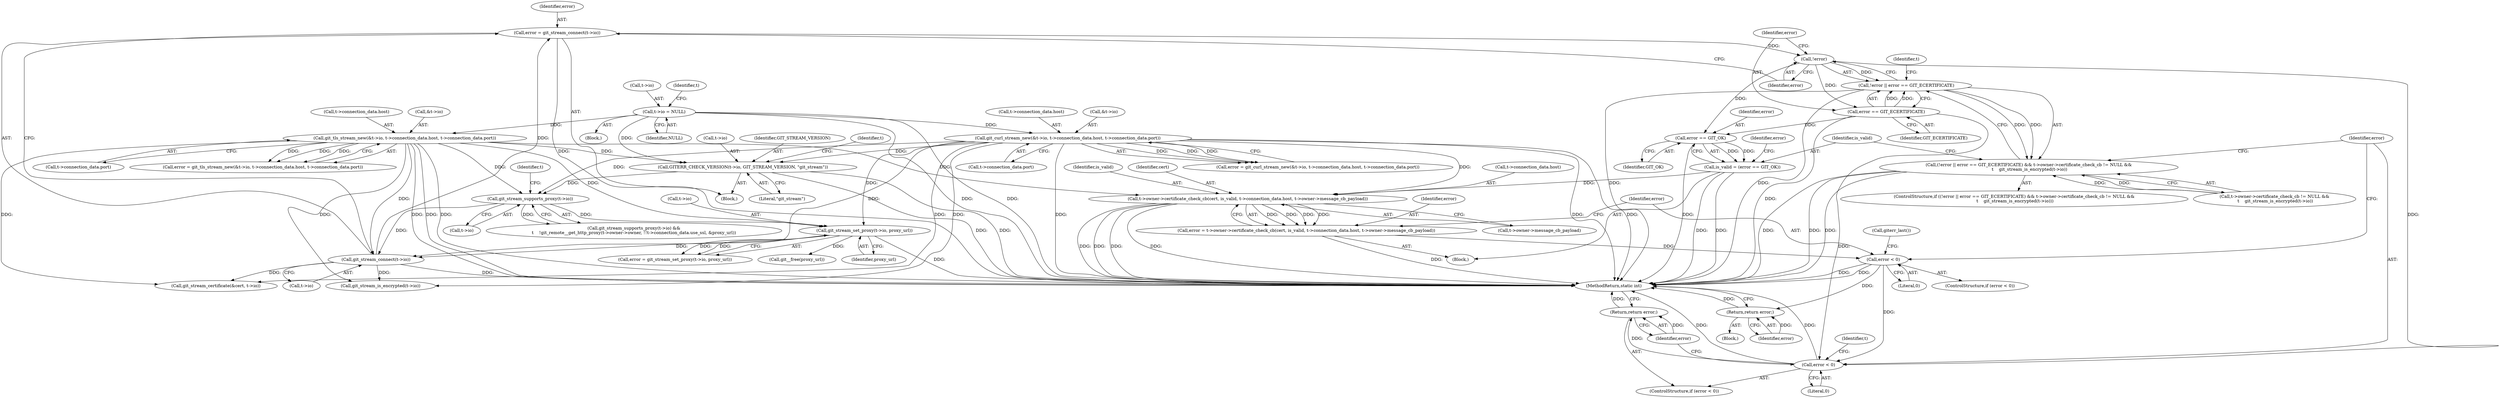 digraph "0_libgit2_b5c6a1b407b7f8b952bded2789593b68b1876211@API" {
"1000237" [label="(Call,error = git_stream_connect(t->io))"];
"1000239" [label="(Call,git_stream_connect(t->io))"];
"1000224" [label="(Call,git_stream_set_proxy(t->io, proxy_url))"];
"1000153" [label="(Call,git_tls_stream_new(&t->io, t->connection_data.host, t->connection_data.port))"];
"1000134" [label="(Call,t->io = NULL)"];
"1000172" [label="(Call,git_curl_stream_new(&t->io, t->connection_data.host, t->connection_data.port))"];
"1000201" [label="(Call,git_stream_supports_proxy(t->io))"];
"1000193" [label="(Call,GITERR_CHECK_VERSION(t->io, GIT_STREAM_VERSION, \"git_stream\"))"];
"1000246" [label="(Call,!error)"];
"1000245" [label="(Call,!error || error == GIT_ECERTIFICATE)"];
"1000244" [label="(Call,(!error || error == GIT_ECERTIFICATE) && t->owner->certificate_check_cb != NULL &&\n \t    git_stream_is_encrypted(t->io))"];
"1000248" [label="(Call,error == GIT_ECERTIFICATE)"];
"1000268" [label="(Call,error == GIT_OK)"];
"1000266" [label="(Call,is_valid = (error == GIT_OK))"];
"1000287" [label="(Call,t->owner->certificate_check_cb(cert, is_valid, t->connection_data.host, t->owner->message_cb_payload))"];
"1000285" [label="(Call,error = t->owner->certificate_check_cb(cert, is_valid, t->connection_data.host, t->owner->message_cb_payload))"];
"1000301" [label="(Call,error < 0)"];
"1000311" [label="(Return,return error;)"];
"1000314" [label="(Call,error < 0)"];
"1000317" [label="(Return,return error;)"];
"1000222" [label="(Call,error = git_stream_set_proxy(t->io, proxy_url))"];
"1000288" [label="(Identifier,cert)"];
"1000263" [label="(Block,)"];
"1000200" [label="(Call,git_stream_supports_proxy(t->io) &&\n\t    !git_remote__get_http_proxy(t->owner->owner, !!t->connection_data.use_ssl, &proxy_url))"];
"1000312" [label="(Identifier,error)"];
"1000317" [label="(Return,return error;)"];
"1000194" [label="(Call,t->io)"];
"1000259" [label="(Call,git_stream_is_encrypted(t->io))"];
"1000153" [label="(Call,git_tls_stream_new(&t->io, t->connection_data.host, t->connection_data.port))"];
"1000135" [label="(Call,t->io)"];
"1000245" [label="(Call,!error || error == GIT_ECERTIFICATE)"];
"1000286" [label="(Identifier,error)"];
"1000177" [label="(Call,t->connection_data.host)"];
"1000229" [label="(Call,git__free(proxy_url))"];
"1000163" [label="(Call,t->connection_data.port)"];
"1000198" [label="(Literal,\"git_stream\")"];
"1000311" [label="(Return,return error;)"];
"1000154" [label="(Call,&t->io)"];
"1000170" [label="(Call,error = git_curl_stream_new(&t->io, t->connection_data.host, t->connection_data.port))"];
"1000246" [label="(Call,!error)"];
"1000158" [label="(Call,t->connection_data.host)"];
"1000134" [label="(Call,t->io = NULL)"];
"1000249" [label="(Identifier,error)"];
"1000138" [label="(Identifier,NULL)"];
"1000255" [label="(Identifier,t)"];
"1000201" [label="(Call,git_stream_supports_proxy(t->io))"];
"1000243" [label="(ControlStructure,if ((!error || error == GIT_ECERTIFICATE) && t->owner->certificate_check_cb != NULL &&\n \t    git_stream_is_encrypted(t->io)))"];
"1000290" [label="(Call,t->connection_data.host)"];
"1000240" [label="(Call,t->io)"];
"1000224" [label="(Call,git_stream_set_proxy(t->io, proxy_url))"];
"1000270" [label="(Identifier,GIT_OK)"];
"1000239" [label="(Call,git_stream_connect(t->io))"];
"1000269" [label="(Identifier,error)"];
"1000151" [label="(Call,error = git_tls_stream_new(&t->io, t->connection_data.host, t->connection_data.port))"];
"1000313" [label="(ControlStructure,if (error < 0))"];
"1000287" [label="(Call,t->owner->certificate_check_cb(cert, is_valid, t->connection_data.host, t->owner->message_cb_payload))"];
"1000244" [label="(Call,(!error || error == GIT_ECERTIFICATE) && t->owner->certificate_check_cb != NULL &&\n \t    git_stream_is_encrypted(t->io))"];
"1000318" [label="(Identifier,error)"];
"1000326" [label="(MethodReturn,static int)"];
"1000307" [label="(Call,giterr_last())"];
"1000237" [label="(Call,error = git_stream_connect(t->io))"];
"1000247" [label="(Identifier,error)"];
"1000289" [label="(Identifier,is_valid)"];
"1000202" [label="(Call,t->io)"];
"1000315" [label="(Identifier,error)"];
"1000238" [label="(Identifier,error)"];
"1000209" [label="(Identifier,t)"];
"1000285" [label="(Call,error = t->owner->certificate_check_cb(cert, is_valid, t->connection_data.host, t->owner->message_cb_payload))"];
"1000295" [label="(Call,t->owner->message_cb_payload)"];
"1000197" [label="(Identifier,GIT_STREAM_VERSION)"];
"1000125" [label="(Block,)"];
"1000250" [label="(Identifier,GIT_ECERTIFICATE)"];
"1000301" [label="(Call,error < 0)"];
"1000193" [label="(Call,GITERR_CHECK_VERSION(t->io, GIT_STREAM_VERSION, \"git_stream\"))"];
"1000248" [label="(Call,error == GIT_ECERTIFICATE)"];
"1000173" [label="(Call,&t->io)"];
"1000102" [label="(Block,)"];
"1000182" [label="(Call,t->connection_data.port)"];
"1000172" [label="(Call,git_curl_stream_new(&t->io, t->connection_data.host, t->connection_data.port))"];
"1000266" [label="(Call,is_valid = (error == GIT_OK))"];
"1000300" [label="(ControlStructure,if (error < 0))"];
"1000304" [label="(Block,)"];
"1000275" [label="(Call,git_stream_certificate(&cert, t->io))"];
"1000268" [label="(Call,error == GIT_OK)"];
"1000267" [label="(Identifier,is_valid)"];
"1000302" [label="(Identifier,error)"];
"1000203" [label="(Identifier,t)"];
"1000274" [label="(Identifier,error)"];
"1000251" [label="(Call,t->owner->certificate_check_cb != NULL &&\n \t    git_stream_is_encrypted(t->io))"];
"1000314" [label="(Call,error < 0)"];
"1000225" [label="(Call,t->io)"];
"1000141" [label="(Identifier,t)"];
"1000316" [label="(Literal,0)"];
"1000321" [label="(Identifier,t)"];
"1000303" [label="(Literal,0)"];
"1000228" [label="(Identifier,proxy_url)"];
"1000237" -> "1000102"  [label="AST: "];
"1000237" -> "1000239"  [label="CFG: "];
"1000238" -> "1000237"  [label="AST: "];
"1000239" -> "1000237"  [label="AST: "];
"1000247" -> "1000237"  [label="CFG: "];
"1000237" -> "1000326"  [label="DDG: "];
"1000239" -> "1000237"  [label="DDG: "];
"1000237" -> "1000246"  [label="DDG: "];
"1000239" -> "1000240"  [label="CFG: "];
"1000240" -> "1000239"  [label="AST: "];
"1000239" -> "1000326"  [label="DDG: "];
"1000224" -> "1000239"  [label="DDG: "];
"1000153" -> "1000239"  [label="DDG: "];
"1000172" -> "1000239"  [label="DDG: "];
"1000201" -> "1000239"  [label="DDG: "];
"1000239" -> "1000259"  [label="DDG: "];
"1000239" -> "1000275"  [label="DDG: "];
"1000224" -> "1000222"  [label="AST: "];
"1000224" -> "1000228"  [label="CFG: "];
"1000225" -> "1000224"  [label="AST: "];
"1000228" -> "1000224"  [label="AST: "];
"1000222" -> "1000224"  [label="CFG: "];
"1000224" -> "1000326"  [label="DDG: "];
"1000224" -> "1000222"  [label="DDG: "];
"1000224" -> "1000222"  [label="DDG: "];
"1000153" -> "1000224"  [label="DDG: "];
"1000172" -> "1000224"  [label="DDG: "];
"1000201" -> "1000224"  [label="DDG: "];
"1000224" -> "1000229"  [label="DDG: "];
"1000153" -> "1000151"  [label="AST: "];
"1000153" -> "1000163"  [label="CFG: "];
"1000154" -> "1000153"  [label="AST: "];
"1000158" -> "1000153"  [label="AST: "];
"1000163" -> "1000153"  [label="AST: "];
"1000151" -> "1000153"  [label="CFG: "];
"1000153" -> "1000326"  [label="DDG: "];
"1000153" -> "1000326"  [label="DDG: "];
"1000153" -> "1000326"  [label="DDG: "];
"1000153" -> "1000151"  [label="DDG: "];
"1000153" -> "1000151"  [label="DDG: "];
"1000153" -> "1000151"  [label="DDG: "];
"1000134" -> "1000153"  [label="DDG: "];
"1000153" -> "1000193"  [label="DDG: "];
"1000153" -> "1000201"  [label="DDG: "];
"1000153" -> "1000259"  [label="DDG: "];
"1000153" -> "1000275"  [label="DDG: "];
"1000153" -> "1000287"  [label="DDG: "];
"1000134" -> "1000125"  [label="AST: "];
"1000134" -> "1000138"  [label="CFG: "];
"1000135" -> "1000134"  [label="AST: "];
"1000138" -> "1000134"  [label="AST: "];
"1000141" -> "1000134"  [label="CFG: "];
"1000134" -> "1000326"  [label="DDG: "];
"1000134" -> "1000326"  [label="DDG: "];
"1000134" -> "1000172"  [label="DDG: "];
"1000134" -> "1000193"  [label="DDG: "];
"1000172" -> "1000170"  [label="AST: "];
"1000172" -> "1000182"  [label="CFG: "];
"1000173" -> "1000172"  [label="AST: "];
"1000177" -> "1000172"  [label="AST: "];
"1000182" -> "1000172"  [label="AST: "];
"1000170" -> "1000172"  [label="CFG: "];
"1000172" -> "1000326"  [label="DDG: "];
"1000172" -> "1000326"  [label="DDG: "];
"1000172" -> "1000326"  [label="DDG: "];
"1000172" -> "1000170"  [label="DDG: "];
"1000172" -> "1000170"  [label="DDG: "];
"1000172" -> "1000170"  [label="DDG: "];
"1000172" -> "1000193"  [label="DDG: "];
"1000172" -> "1000201"  [label="DDG: "];
"1000172" -> "1000259"  [label="DDG: "];
"1000172" -> "1000275"  [label="DDG: "];
"1000172" -> "1000287"  [label="DDG: "];
"1000201" -> "1000200"  [label="AST: "];
"1000201" -> "1000202"  [label="CFG: "];
"1000202" -> "1000201"  [label="AST: "];
"1000209" -> "1000201"  [label="CFG: "];
"1000200" -> "1000201"  [label="CFG: "];
"1000201" -> "1000200"  [label="DDG: "];
"1000193" -> "1000201"  [label="DDG: "];
"1000193" -> "1000102"  [label="AST: "];
"1000193" -> "1000198"  [label="CFG: "];
"1000194" -> "1000193"  [label="AST: "];
"1000197" -> "1000193"  [label="AST: "];
"1000198" -> "1000193"  [label="AST: "];
"1000203" -> "1000193"  [label="CFG: "];
"1000193" -> "1000326"  [label="DDG: "];
"1000193" -> "1000326"  [label="DDG: "];
"1000246" -> "1000245"  [label="AST: "];
"1000246" -> "1000247"  [label="CFG: "];
"1000247" -> "1000246"  [label="AST: "];
"1000249" -> "1000246"  [label="CFG: "];
"1000245" -> "1000246"  [label="CFG: "];
"1000246" -> "1000245"  [label="DDG: "];
"1000246" -> "1000248"  [label="DDG: "];
"1000246" -> "1000268"  [label="DDG: "];
"1000246" -> "1000314"  [label="DDG: "];
"1000245" -> "1000244"  [label="AST: "];
"1000245" -> "1000248"  [label="CFG: "];
"1000248" -> "1000245"  [label="AST: "];
"1000255" -> "1000245"  [label="CFG: "];
"1000244" -> "1000245"  [label="CFG: "];
"1000245" -> "1000326"  [label="DDG: "];
"1000245" -> "1000326"  [label="DDG: "];
"1000245" -> "1000244"  [label="DDG: "];
"1000245" -> "1000244"  [label="DDG: "];
"1000248" -> "1000245"  [label="DDG: "];
"1000248" -> "1000245"  [label="DDG: "];
"1000244" -> "1000243"  [label="AST: "];
"1000244" -> "1000251"  [label="CFG: "];
"1000251" -> "1000244"  [label="AST: "];
"1000267" -> "1000244"  [label="CFG: "];
"1000315" -> "1000244"  [label="CFG: "];
"1000244" -> "1000326"  [label="DDG: "];
"1000244" -> "1000326"  [label="DDG: "];
"1000244" -> "1000326"  [label="DDG: "];
"1000251" -> "1000244"  [label="DDG: "];
"1000251" -> "1000244"  [label="DDG: "];
"1000248" -> "1000250"  [label="CFG: "];
"1000249" -> "1000248"  [label="AST: "];
"1000250" -> "1000248"  [label="AST: "];
"1000248" -> "1000326"  [label="DDG: "];
"1000248" -> "1000268"  [label="DDG: "];
"1000248" -> "1000314"  [label="DDG: "];
"1000268" -> "1000266"  [label="AST: "];
"1000268" -> "1000270"  [label="CFG: "];
"1000269" -> "1000268"  [label="AST: "];
"1000270" -> "1000268"  [label="AST: "];
"1000266" -> "1000268"  [label="CFG: "];
"1000268" -> "1000326"  [label="DDG: "];
"1000268" -> "1000266"  [label="DDG: "];
"1000268" -> "1000266"  [label="DDG: "];
"1000266" -> "1000263"  [label="AST: "];
"1000267" -> "1000266"  [label="AST: "];
"1000274" -> "1000266"  [label="CFG: "];
"1000266" -> "1000326"  [label="DDG: "];
"1000266" -> "1000326"  [label="DDG: "];
"1000266" -> "1000287"  [label="DDG: "];
"1000287" -> "1000285"  [label="AST: "];
"1000287" -> "1000295"  [label="CFG: "];
"1000288" -> "1000287"  [label="AST: "];
"1000289" -> "1000287"  [label="AST: "];
"1000290" -> "1000287"  [label="AST: "];
"1000295" -> "1000287"  [label="AST: "];
"1000285" -> "1000287"  [label="CFG: "];
"1000287" -> "1000326"  [label="DDG: "];
"1000287" -> "1000326"  [label="DDG: "];
"1000287" -> "1000326"  [label="DDG: "];
"1000287" -> "1000326"  [label="DDG: "];
"1000287" -> "1000285"  [label="DDG: "];
"1000287" -> "1000285"  [label="DDG: "];
"1000287" -> "1000285"  [label="DDG: "];
"1000287" -> "1000285"  [label="DDG: "];
"1000285" -> "1000263"  [label="AST: "];
"1000286" -> "1000285"  [label="AST: "];
"1000302" -> "1000285"  [label="CFG: "];
"1000285" -> "1000326"  [label="DDG: "];
"1000285" -> "1000301"  [label="DDG: "];
"1000301" -> "1000300"  [label="AST: "];
"1000301" -> "1000303"  [label="CFG: "];
"1000302" -> "1000301"  [label="AST: "];
"1000303" -> "1000301"  [label="AST: "];
"1000307" -> "1000301"  [label="CFG: "];
"1000315" -> "1000301"  [label="CFG: "];
"1000301" -> "1000326"  [label="DDG: "];
"1000301" -> "1000326"  [label="DDG: "];
"1000301" -> "1000311"  [label="DDG: "];
"1000301" -> "1000314"  [label="DDG: "];
"1000311" -> "1000304"  [label="AST: "];
"1000311" -> "1000312"  [label="CFG: "];
"1000312" -> "1000311"  [label="AST: "];
"1000326" -> "1000311"  [label="CFG: "];
"1000311" -> "1000326"  [label="DDG: "];
"1000312" -> "1000311"  [label="DDG: "];
"1000314" -> "1000313"  [label="AST: "];
"1000314" -> "1000316"  [label="CFG: "];
"1000315" -> "1000314"  [label="AST: "];
"1000316" -> "1000314"  [label="AST: "];
"1000318" -> "1000314"  [label="CFG: "];
"1000321" -> "1000314"  [label="CFG: "];
"1000314" -> "1000326"  [label="DDG: "];
"1000314" -> "1000326"  [label="DDG: "];
"1000314" -> "1000317"  [label="DDG: "];
"1000317" -> "1000313"  [label="AST: "];
"1000317" -> "1000318"  [label="CFG: "];
"1000318" -> "1000317"  [label="AST: "];
"1000326" -> "1000317"  [label="CFG: "];
"1000317" -> "1000326"  [label="DDG: "];
"1000318" -> "1000317"  [label="DDG: "];
}
